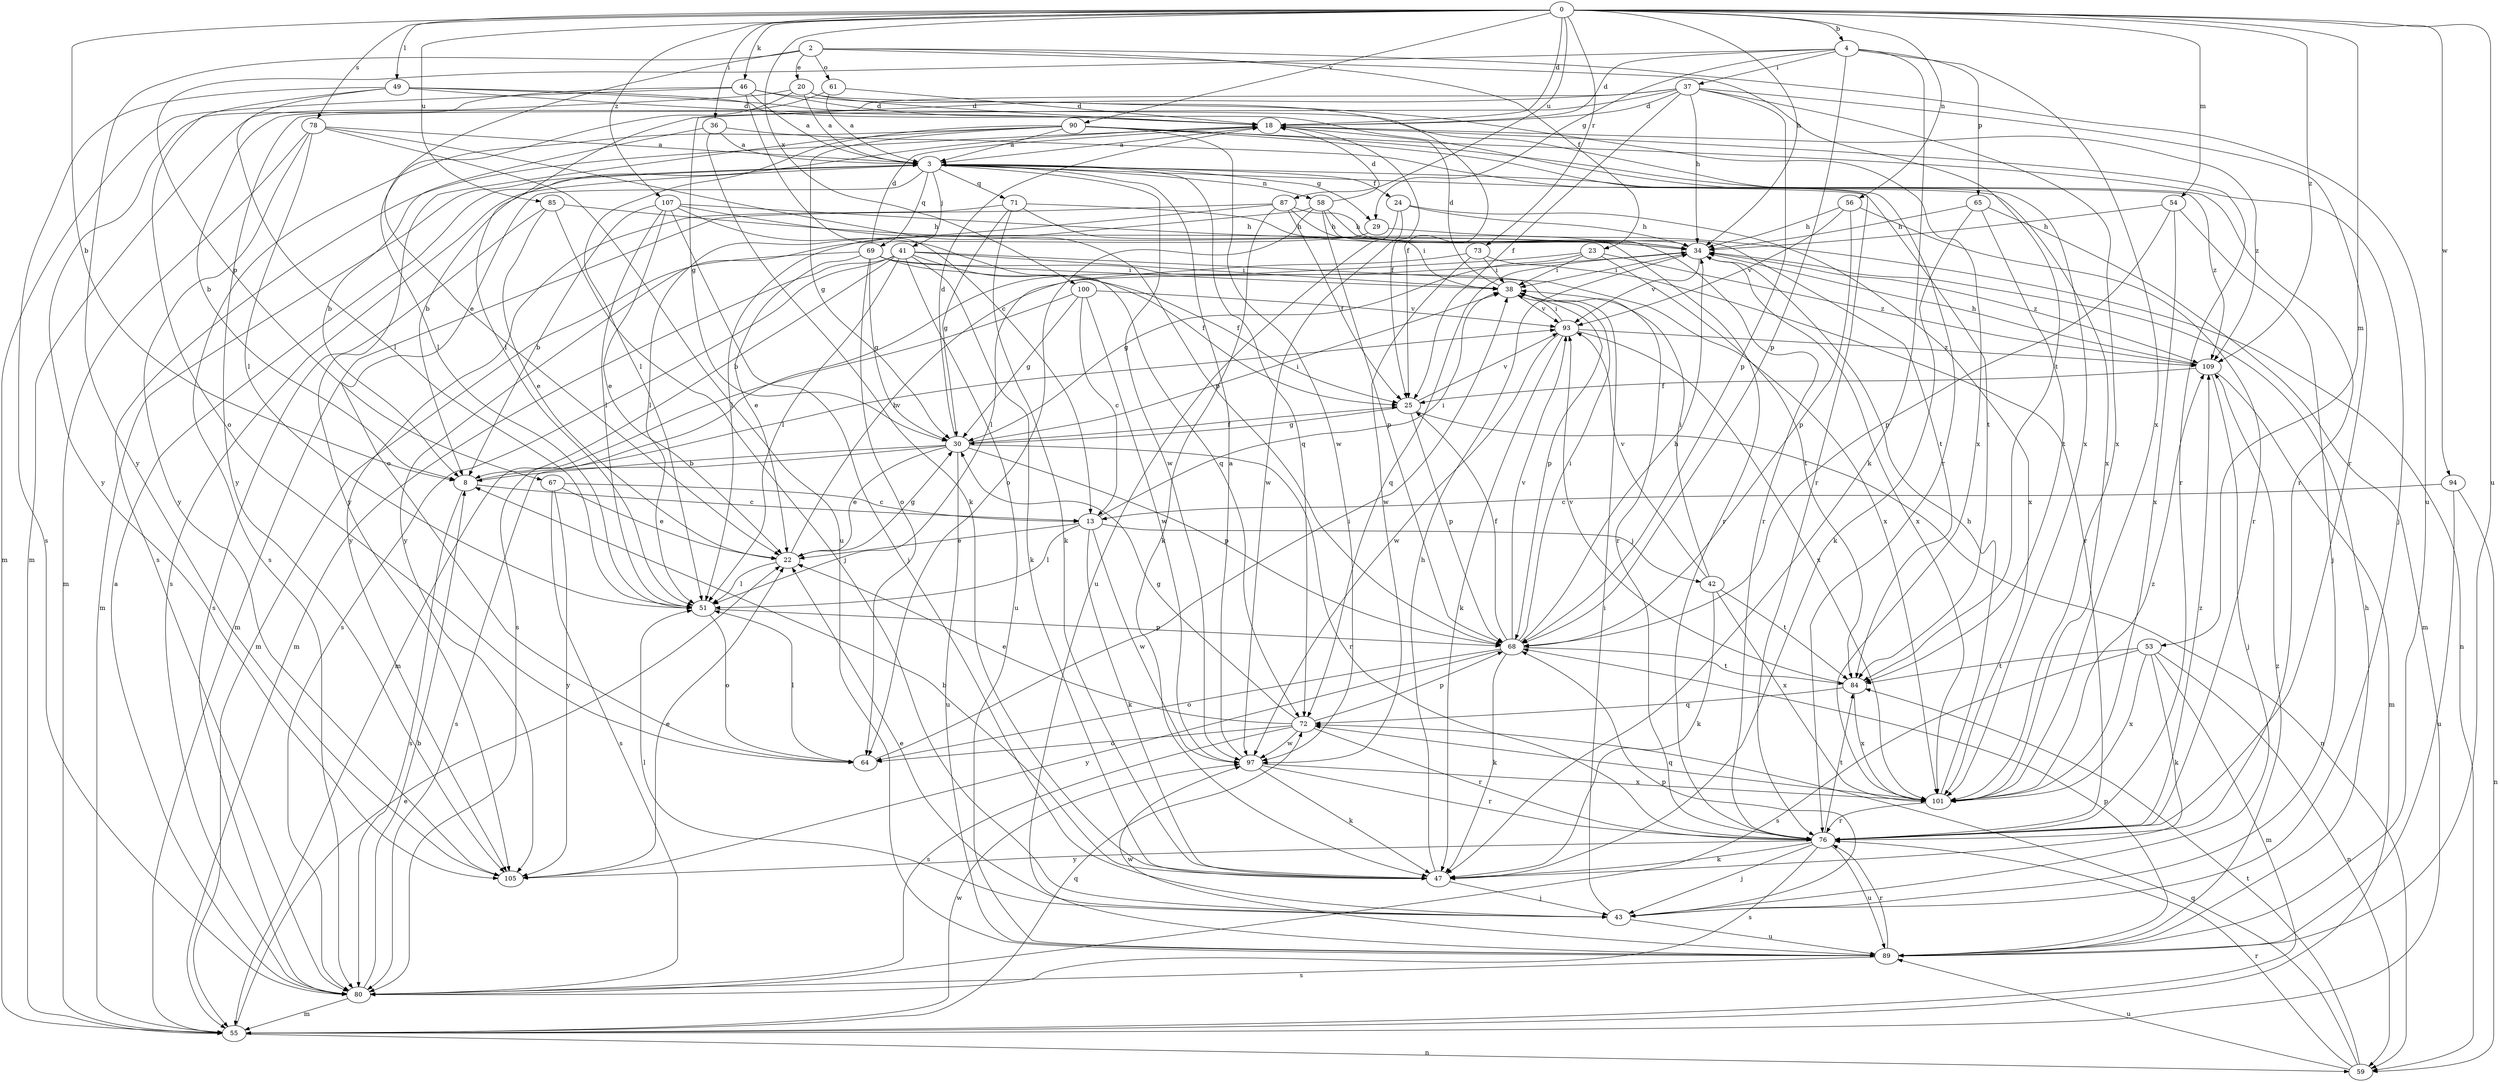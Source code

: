 strict digraph  {
0;
2;
3;
4;
8;
13;
18;
20;
22;
23;
24;
25;
29;
30;
34;
36;
37;
38;
41;
42;
43;
46;
47;
49;
51;
53;
54;
55;
56;
58;
59;
61;
64;
65;
67;
68;
69;
71;
72;
73;
76;
78;
80;
84;
85;
87;
89;
90;
93;
94;
97;
100;
101;
105;
107;
109;
0 -> 4  [label=b];
0 -> 8  [label=b];
0 -> 18  [label=d];
0 -> 34  [label=h];
0 -> 36  [label=i];
0 -> 46  [label=k];
0 -> 49  [label=l];
0 -> 53  [label=m];
0 -> 54  [label=m];
0 -> 56  [label=n];
0 -> 73  [label=r];
0 -> 78  [label=s];
0 -> 85  [label=u];
0 -> 87  [label=u];
0 -> 89  [label=u];
0 -> 90  [label=v];
0 -> 94  [label=w];
0 -> 100  [label=x];
0 -> 107  [label=z];
0 -> 109  [label=z];
2 -> 20  [label=e];
2 -> 22  [label=e];
2 -> 23  [label=f];
2 -> 61  [label=o];
2 -> 84  [label=t];
2 -> 89  [label=u];
2 -> 105  [label=y];
3 -> 24  [label=f];
3 -> 29  [label=g];
3 -> 41  [label=j];
3 -> 55  [label=m];
3 -> 58  [label=n];
3 -> 64  [label=o];
3 -> 69  [label=q];
3 -> 71  [label=q];
3 -> 72  [label=q];
3 -> 80  [label=s];
3 -> 84  [label=t];
3 -> 97  [label=w];
3 -> 109  [label=z];
4 -> 18  [label=d];
4 -> 29  [label=g];
4 -> 37  [label=i];
4 -> 47  [label=k];
4 -> 65  [label=p];
4 -> 67  [label=p];
4 -> 68  [label=p];
4 -> 101  [label=x];
8 -> 13  [label=c];
8 -> 80  [label=s];
8 -> 93  [label=v];
13 -> 22  [label=e];
13 -> 38  [label=i];
13 -> 42  [label=j];
13 -> 47  [label=k];
13 -> 51  [label=l];
13 -> 97  [label=w];
18 -> 3  [label=a];
18 -> 8  [label=b];
18 -> 25  [label=f];
18 -> 76  [label=r];
18 -> 80  [label=s];
18 -> 109  [label=z];
20 -> 3  [label=a];
20 -> 18  [label=d];
20 -> 25  [label=f];
20 -> 51  [label=l];
20 -> 55  [label=m];
22 -> 30  [label=g];
22 -> 34  [label=h];
22 -> 51  [label=l];
23 -> 30  [label=g];
23 -> 38  [label=i];
23 -> 80  [label=s];
23 -> 84  [label=t];
23 -> 109  [label=z];
24 -> 34  [label=h];
24 -> 89  [label=u];
24 -> 97  [label=w];
24 -> 101  [label=x];
25 -> 30  [label=g];
25 -> 59  [label=n];
25 -> 68  [label=p];
25 -> 93  [label=v];
29 -> 59  [label=n];
29 -> 105  [label=y];
30 -> 8  [label=b];
30 -> 18  [label=d];
30 -> 22  [label=e];
30 -> 25  [label=f];
30 -> 38  [label=i];
30 -> 68  [label=p];
30 -> 76  [label=r];
30 -> 80  [label=s];
30 -> 89  [label=u];
34 -> 38  [label=i];
34 -> 72  [label=q];
34 -> 93  [label=v];
34 -> 101  [label=x];
34 -> 109  [label=z];
36 -> 3  [label=a];
36 -> 8  [label=b];
36 -> 47  [label=k];
36 -> 76  [label=r];
37 -> 18  [label=d];
37 -> 25  [label=f];
37 -> 30  [label=g];
37 -> 34  [label=h];
37 -> 51  [label=l];
37 -> 68  [label=p];
37 -> 76  [label=r];
37 -> 101  [label=x];
37 -> 105  [label=y];
38 -> 18  [label=d];
38 -> 68  [label=p];
38 -> 93  [label=v];
41 -> 8  [label=b];
41 -> 25  [label=f];
41 -> 38  [label=i];
41 -> 47  [label=k];
41 -> 51  [label=l];
41 -> 55  [label=m];
41 -> 80  [label=s];
41 -> 89  [label=u];
41 -> 101  [label=x];
42 -> 38  [label=i];
42 -> 47  [label=k];
42 -> 84  [label=t];
42 -> 93  [label=v];
42 -> 101  [label=x];
43 -> 22  [label=e];
43 -> 38  [label=i];
43 -> 51  [label=l];
43 -> 68  [label=p];
43 -> 89  [label=u];
46 -> 3  [label=a];
46 -> 13  [label=c];
46 -> 18  [label=d];
46 -> 55  [label=m];
46 -> 101  [label=x];
46 -> 105  [label=y];
47 -> 8  [label=b];
47 -> 34  [label=h];
47 -> 43  [label=j];
49 -> 18  [label=d];
49 -> 51  [label=l];
49 -> 64  [label=o];
49 -> 76  [label=r];
49 -> 80  [label=s];
49 -> 101  [label=x];
51 -> 64  [label=o];
51 -> 68  [label=p];
53 -> 47  [label=k];
53 -> 55  [label=m];
53 -> 59  [label=n];
53 -> 80  [label=s];
53 -> 84  [label=t];
53 -> 101  [label=x];
54 -> 34  [label=h];
54 -> 43  [label=j];
54 -> 68  [label=p];
54 -> 101  [label=x];
55 -> 22  [label=e];
55 -> 59  [label=n];
55 -> 72  [label=q];
55 -> 97  [label=w];
56 -> 34  [label=h];
56 -> 68  [label=p];
56 -> 76  [label=r];
56 -> 93  [label=v];
58 -> 18  [label=d];
58 -> 34  [label=h];
58 -> 51  [label=l];
58 -> 64  [label=o];
58 -> 68  [label=p];
58 -> 76  [label=r];
59 -> 72  [label=q];
59 -> 76  [label=r];
59 -> 84  [label=t];
59 -> 89  [label=u];
61 -> 3  [label=a];
61 -> 8  [label=b];
61 -> 18  [label=d];
64 -> 38  [label=i];
64 -> 51  [label=l];
65 -> 34  [label=h];
65 -> 47  [label=k];
65 -> 55  [label=m];
65 -> 84  [label=t];
67 -> 13  [label=c];
67 -> 22  [label=e];
67 -> 80  [label=s];
67 -> 105  [label=y];
68 -> 25  [label=f];
68 -> 34  [label=h];
68 -> 38  [label=i];
68 -> 47  [label=k];
68 -> 64  [label=o];
68 -> 84  [label=t];
68 -> 93  [label=v];
68 -> 105  [label=y];
69 -> 18  [label=d];
69 -> 22  [label=e];
69 -> 25  [label=f];
69 -> 30  [label=g];
69 -> 38  [label=i];
69 -> 55  [label=m];
69 -> 64  [label=o];
69 -> 76  [label=r];
71 -> 30  [label=g];
71 -> 34  [label=h];
71 -> 47  [label=k];
71 -> 76  [label=r];
71 -> 105  [label=y];
72 -> 22  [label=e];
72 -> 30  [label=g];
72 -> 64  [label=o];
72 -> 68  [label=p];
72 -> 76  [label=r];
72 -> 80  [label=s];
72 -> 97  [label=w];
73 -> 38  [label=i];
73 -> 51  [label=l];
73 -> 76  [label=r];
73 -> 97  [label=w];
76 -> 43  [label=j];
76 -> 47  [label=k];
76 -> 80  [label=s];
76 -> 84  [label=t];
76 -> 89  [label=u];
76 -> 105  [label=y];
76 -> 109  [label=z];
78 -> 3  [label=a];
78 -> 51  [label=l];
78 -> 55  [label=m];
78 -> 68  [label=p];
78 -> 89  [label=u];
78 -> 105  [label=y];
80 -> 3  [label=a];
80 -> 8  [label=b];
80 -> 55  [label=m];
84 -> 72  [label=q];
84 -> 93  [label=v];
84 -> 101  [label=x];
85 -> 22  [label=e];
85 -> 34  [label=h];
85 -> 43  [label=j];
85 -> 80  [label=s];
87 -> 25  [label=f];
87 -> 34  [label=h];
87 -> 47  [label=k];
87 -> 51  [label=l];
87 -> 55  [label=m];
87 -> 84  [label=t];
89 -> 34  [label=h];
89 -> 68  [label=p];
89 -> 76  [label=r];
89 -> 80  [label=s];
89 -> 97  [label=w];
89 -> 109  [label=z];
90 -> 3  [label=a];
90 -> 30  [label=g];
90 -> 43  [label=j];
90 -> 51  [label=l];
90 -> 76  [label=r];
90 -> 80  [label=s];
90 -> 97  [label=w];
90 -> 101  [label=x];
90 -> 105  [label=y];
93 -> 38  [label=i];
93 -> 47  [label=k];
93 -> 97  [label=w];
93 -> 101  [label=x];
93 -> 109  [label=z];
94 -> 13  [label=c];
94 -> 59  [label=n];
94 -> 89  [label=u];
97 -> 3  [label=a];
97 -> 47  [label=k];
97 -> 76  [label=r];
97 -> 101  [label=x];
100 -> 13  [label=c];
100 -> 30  [label=g];
100 -> 55  [label=m];
100 -> 93  [label=v];
100 -> 97  [label=w];
101 -> 34  [label=h];
101 -> 72  [label=q];
101 -> 76  [label=r];
101 -> 109  [label=z];
105 -> 22  [label=e];
107 -> 8  [label=b];
107 -> 22  [label=e];
107 -> 34  [label=h];
107 -> 38  [label=i];
107 -> 43  [label=j];
107 -> 51  [label=l];
107 -> 72  [label=q];
109 -> 25  [label=f];
109 -> 34  [label=h];
109 -> 43  [label=j];
109 -> 55  [label=m];
}
